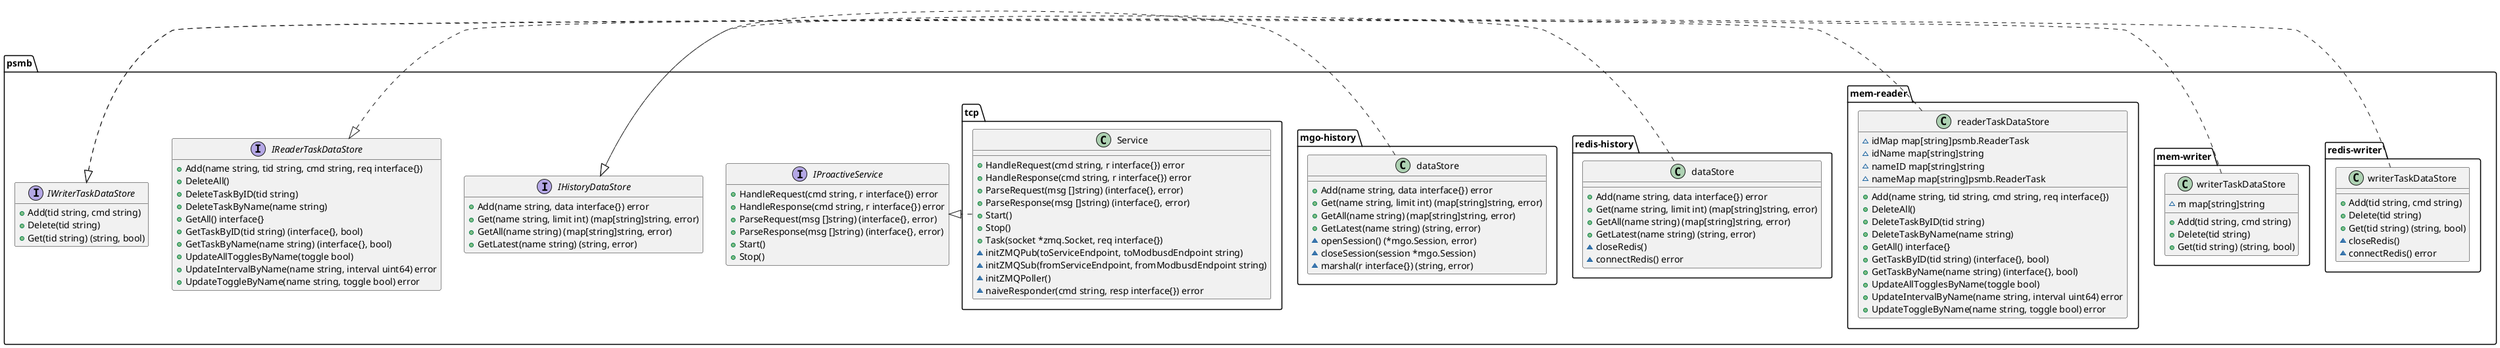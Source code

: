 @startuml

set namespaceSeparator /


class psmb/redis-writer/writerTaskDataStore {
	+Add(tid string, cmd string)
	+Delete(tid string)
	+Get(tid string) (string, bool)
	~closeRedis()
	~connectRedis() error
}

class psmb/mem-writer/writerTaskDataStore {
	~m map[string]string
	+Add(tid string, cmd string)
	+Delete(tid string)
	+Get(tid string) (string, bool)
}

class psmb/mem-reader/readerTaskDataStore {
	~idMap map[string]psmb.ReaderTask
	~idName map[string]string
	~nameID map[string]string
	~nameMap map[string]psmb.ReaderTask
	+Add(name string, tid string, cmd string, req interface{})
	+DeleteAll()
	+DeleteTaskByID(tid string)
	+DeleteTaskByName(name string)
	+GetAll() interface{}
	+GetTaskByID(tid string) (interface{}, bool)
	+GetTaskByName(name string) (interface{}, bool)
	+UpdateAllTogglesByName(toggle bool)
	+UpdateIntervalByName(name string, interval uint64) error
	+UpdateToggleByName(name string, toggle bool) error
}

class psmb/redis-history/dataStore {
	+Add(name string, data interface{}) error
	+Get(name string, limit int) (map[string]string, error)
	+GetAll(name string) (map[string]string, error)
	+GetLatest(name string) (string, error)
	~closeRedis()
	~connectRedis() error
}

class psmb/mgo-history/dataStore {
	+Add(name string, data interface{}) error
	+Get(name string, limit int) (map[string]string, error)
	+GetAll(name string) (map[string]string, error)
	+GetLatest(name string) (string, error)
    ~openSession() (*mgo.Session, error)
    ~closeSession(session *mgo.Session)
    ~marshal(r interface{}) (string, error)
}

class psmb/tcp/Service {
	+HandleRequest(cmd string, r interface{}) error
	+HandleResponse(cmd string, r interface{}) error
	+ParseRequest(msg []string) (interface{}, error)
	+ParseResponse(msg []string) (interface{}, error)
	+Start()
	+Stop()
    +Task(socket *zmq.Socket, req interface{})
	~initZMQPub(toServiceEndpoint, toModbusdEndpoint string)
    ~initZMQSub(fromServiceEndpoint, fromModbusdEndpoint string)
    ~initZMQPoller()
    ~naiveResponder(cmd string, resp interface{}) error
}

interface psmb/IHistoryDataStore {
	+Add(name string, data interface{}) error
	+Get(name string, limit int) (map[string]string, error)
	+GetAll(name string) (map[string]string, error)
	+GetLatest(name string) (string, error)
}

interface psmb/IReaderTaskDataStore {
	+Add(name string, tid string, cmd string, req interface{})
	+DeleteAll()
	+DeleteTaskByID(tid string)
	+DeleteTaskByName(name string)
	+GetAll() interface{}
	+GetTaskByID(tid string) (interface{}, bool)
	+GetTaskByName(name string) (interface{}, bool)
	+UpdateAllTogglesByName(toggle bool)
	+UpdateIntervalByName(name string, interval uint64) error
	+UpdateToggleByName(name string, toggle bool) error
}

interface psmb/IWriterTaskDataStore {
	+Add(tid string, cmd string)
	+Delete(tid string)
	+Get(tid string) (string, bool)
}

interface psmb/IProactiveService {
	+HandleRequest(cmd string, r interface{}) error
	+HandleResponse(cmd string, r interface{}) error
	+ParseRequest(msg []string) (interface{}, error)
	+ParseResponse(msg []string) (interface{}, error)
	+Start()
	+Stop()
}

"psmb/tcp/Service" .|> "psmb/IProactiveService"
"psmb/redis-history/dataStore" .|> "psmb/IHistoryDataStore"
"psmb/mgo-history/dataStore" .|> "psmb/IHistoryDataStore"
"psmb/mem-reader/readerTaskDataStore" .|> "psmb/IReaderTaskDataStore"
"psmb/mem-writer/writerTaskDataStore" .|> "psmb/IWriterTaskDataStore"
"psmb/redis-writer/writerTaskDataStore" .|> "psmb/IWriterTaskDataStore"

hide interface fields

@enduml